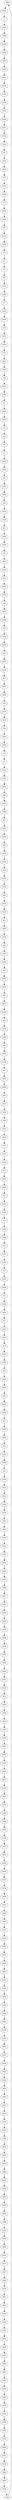 strict digraph { 
5572787510548305231[label=5455]
5730196077672207696[label=5456]
5572787510548305231->5730196077672207696
6423250511862240591[label=5455]
17617850681738859856[label=5456]
6423250511862240591->17617850681738859856
10090189560781018448[label=5456]
102312237137071996[label=3964]
10090189560781018448->102312237137071996
102312237137071996[label=3964]
4095131955413194063[label=5455]
102312237137071996->4095131955413194063
487671421786330447[label=5455]
10090189560781018448[label=5456]
487671421786330447->10090189560781018448
15966774238499378511[label=5455]
18326335086584337744[label=5456]
15966774238499378511->18326335086584337744
15887199304936396112[label=5456]
15898959234630881149[label=3965]
15887199304936396112->15898959234630881149
13538926099055973712[label=5456]
10339178285329878902[label=3958]
13538926099055973712->10339178285329878902
16345710458475976016[label=5456]
5964141464519643003[label=3963]
16345710458475976016->5964141464519643003
10796030937242210174[label=3966]
18112109157308503375[label=5455]
10796030937242210174->18112109157308503375
5964141464519643003[label=3963]
6423250511862240591[label=5455]
5964141464519643003->6423250511862240591
1547086050926335312[label=5456]
10796030937242210174[label=3966]
1547086050926335312->10796030937242210174
12321409398709884239[label=5455]
7882039714466305360[label=5456]
12321409398709884239->7882039714466305360
7352677045258489720[label=3960]
11132373601474516303[label=5455]
7352677045258489720->11132373601474516303
18285379678601154432[label=3968]
1879489306720015695[label=5455]
18285379678601154432->1879489306720015695
11267867828103222608[label=5456]
18285379678601154432[label=3968]
11267867828103222608->18285379678601154432
11446746386983228751[label=5455]
11267867828103222608[label=5456]
11446746386983228751->11267867828103222608
12041016504646963059[label=3955]
11446746386983228751[label=5455]
12041016504646963059->11446746386983228751
18204850197144606032[label=5456]
9543148844817518465[label=3969]
18204850197144606032->9543148844817518465
14683800711841779570[label=3954]
4356598706703373647[label=5455]
14683800711841779570->4356598706703373647
12590384023423094658[label=3970]
4040215060443370831[label=5455]
12590384023423094658->4040215060443370831
8132590295278490960[label=5456]
12590384023423094658[label=3970]
8132590295278490960->12590384023423094658
2721412160698127695[label=5455]
8132590295278490960[label=5456]
2721412160698127695->8132590295278490960
2212922938049367914[label=3946]
10226449979506234703[label=5455]
2212922938049367914->10226449979506234703
3353010260036228431[label=5455]
12033233349590455632[label=5456]
3353010260036228431->12033233349590455632
815765270590199119[label=5455]
17513569425526560080[label=5456]
815765270590199119->17513569425526560080
17244126086730289000[label=3944]
815765270590199119[label=5455]
17244126086730289000->815765270590199119
12341070818381731152[label=5456]
17244126086730289000[label=3944]
12341070818381731152->17244126086730289000
16549432714492581199[label=5455]
12341070818381731152[label=5456]
16549432714492581199->12341070818381731152
16010650211332592976[label=5456]
1973393921912934247[label=3943]
16010650211332592976->1973393921912934247
13477576799066723663[label=5455]
4079165779540514128[label=5456]
13477576799066723663->4079165779540514128
13806716833201721189[label=3941]
13477576799066723663[label=5455]
13806716833201721189->13477576799066723663
5104089042452550991[label=5455]
15454296812279502160[label=5456]
5104089042452550991->15454296812279502160
13127753216062197621[label=3957]
2397902304711218511[label=5455]
13127753216062197621->2397902304711218511
10159322032959065956[label=3940]
5104089042452550991[label=5455]
10159322032959065956->5104089042452550991
14833731904097949007[label=5455]
13321756351931159888[label=5456]
14833731904097949007->13321756351931159888
13976698723807203170[label=3938]
7550969569254643023[label=5455]
13976698723807203170->7550969569254643023
1591658736169717600[label=3936]
9452655468717610319[label=5455]
1591658736169717600->9452655468717610319
138193424712929151[label=3967]
15658302729448920399[label=5455]
138193424712929151->15658302729448920399
2316809821741192528[label=5456]
1591658736169717600[label=3936]
2316809821741192528->1591658736169717600
17493934445650579295[label=3935]
4288892180807750991[label=5455]
17493934445650579295->4288892180807750991
11840110003405657423[label=5455]
15887199304936396112[label=5456]
11840110003405657423->15887199304936396112
16502293318104978768[label=5456]
17493934445650579295[label=3935]
16502293318104978768->17493934445650579295
6394027837815067983[label=5455]
16502293318104978768[label=5456]
6394027837815067983->16502293318104978768
6338649294003836240[label=5456]
16067121154294746974[label=3934]
6338649294003836240->16067121154294746974
2397902304711218511[label=5455]
1547086050926335312[label=5456]
2397902304711218511->1547086050926335312
15247630231604630864[label=5456]
10159322032959065956[label=3940]
15247630231604630864->10159322032959065956
9650131089956476240[label=5456]
9420042313156333405[label=3933]
9650131089956476240->9420042313156333405
3849646768795489615[label=5455]
9650131089956476240[label=5456]
3849646768795489615->9650131089956476240
361733651966006608[label=5456]
8283016297827209052[label=3932]
361733651966006608->8283016297827209052
15683240280204578651[label=3931]
12341736508233291087[label=5455]
15683240280204578651->12341736508233291087
3086251043855209808[label=5456]
15683240280204578651[label=3931]
3086251043855209808->15683240280204578651
12840385874928801104[label=5456]
12041016504646963059[label=3955]
12840385874928801104->12041016504646963059
4356598706703373647[label=5455]
18204850197144606032[label=5456]
4356598706703373647->18204850197144606032
12341736508233291087[label=5455]
361733651966006608[label=5456]
12341736508233291087->361733651966006608
9865581046251459919[label=5455]
3086251043855209808[label=5456]
9865581046251459919->3086251043855209808
13858598393151950682[label=3930]
9865581046251459919[label=5455]
13858598393151950682->9865581046251459919
566540490322546521[label=3929]
8778904430022169935[label=5455]
566540490322546521->8778904430022169935
5851848758546994511[label=5455]
2536593211053774160[label=5456]
5851848758546994511->2536593211053774160
1273162193623520592[label=5456]
14270310114147241815[label=3927]
1273162193623520592->14270310114147241815
16588633649781478736[label=5456]
17232716317108670294[label=3926]
16588633649781478736->17232716317108670294
3052510854513366351[label=5455]
16588633649781478736[label=5456]
3052510854513366351->16588633649781478736
9741562456823893845[label=3925]
3052510854513366351[label=5455]
9741562456823893845->3052510854513366351
15427247722420966735[label=5455]
6338649294003836240[label=5456]
15427247722420966735->6338649294003836240
892821914479695184[label=5456]
9741562456823893845[label=3925]
892821914479695184->9741562456823893845
5280664833123094356[label=3924]
45265042655483215[label=5455]
5280664833123094356->45265042655483215
17153425285176956240[label=5456]
5280664833123094356[label=3924]
17153425285176956240->5280664833123094356
16296923357979809103[label=5455]
17153425285176956240[label=5456]
16296923357979809103->17153425285176956240
8707699369805156179[label=3923]
16296923357979809103[label=5455]
8707699369805156179->16296923357979809103
7882039714466305360[label=5456]
138193424712929151[label=3967]
7882039714466305360->138193424712929151
10226449979506234703[label=5455]
6802661454551651664[label=5456]
10226449979506234703->6802661454551651664
7550969569254643023[label=5455]
10742446796387849552[label=5456]
7550969569254643023->10742446796387849552
13321756351931159888[label=5456]
13976698723807203170[label=3938]
13321756351931159888->13976698723807203170
16376814564342961488[label=5456]
8707699369805156179[label=3923]
16376814564342961488->8707699369805156179
9452655468717610319[label=5455]
8119739435288302928[label=5456]
9452655468717610319->8119739435288302928
6249772595136102723[label=323]
15574065226597078351[label=5455]
6249772595136102723->15574065226597078351
3636773732732436802[label=322]
10035172597337101647[label=5455]
3636773732732436802->10035172597337101647
1973393921912934247[label=3943]
16549432714492581199[label=5455]
1973393921912934247->16549432714492581199
1597191070640313679[label=5455]
14657283600902722896[label=5456]
1597191070640313679->14657283600902722896
9288259041323455824[label=5456]
12646429292153733441[label=321]
9288259041323455824->12646429292153733441
4585341243149456719[label=5455]
9288259041323455824[label=5456]
4585341243149456719->9288259041323455824
6561529496426709098[label=106]
9161465902993577295[label=5455]
6561529496426709098->9161465902993577295
12613068464357179497[label=105]
5463219080808305999[label=5455]
12613068464357179497->5463219080808305999
5196448294075438415[label=5455]
12840385874928801104[label=5456]
5196448294075438415->12840385874928801104
16961254210559350095[label=5455]
16010650211332592976[label=5456]
16961254210559350095->16010650211332592976
559087167253189967[label=5455]
13501301390909183312[label=5456]
559087167253189967->13501301390909183312
8119739435288302928[label=5456]
7357056125165703009[label=3937]
8119739435288302928->7357056125165703009
5875419126702609743[label=5455]
12285256202181088592[label=5456]
5875419126702609743->12285256202181088592
12650945677858248015[label=5455]
16729338337424774480[label=5456]
12650945677858248015->16729338337424774480
10926923265256259687[label=103]
12466754141354661199[label=5455]
10926923265256259687->12466754141354661199
7528007948156212540[label=5436]
14510492708267693373[label=5437]
7528007948156212540->14510492708267693373
16755415995887064399[label=5455]
11856692433985541456[label=5456]
16755415995887064399->11856692433985541456
11565692529748284752[label=5456]
17541718533733286009[label=121]
11565692529748284752->17541718533733286009
1879489306720015695[label=5455]
317856485138175312[label=5456]
1879489306720015695->317856485138175312
571142444646733136[label=5456]
11866706223226617956[label=100]
571142444646733136->11866706223226617956
17044294903512110416[label=5456]
16451776290691547442[label=306]
17044294903512110416->16451776290691547442
10742446796387849552[label=5456]
5734952006599118691[label=3939]
10742446796387849552->5734952006599118691
16714913337615914320[label=5456]
6249772595136102723[label=323]
16714913337615914320->6249772595136102723
12936502724647911725[label=301]
15748402149593781583[label=5455]
12936502724647911725->15748402149593781583
4706739941130043489[label=97]
5132475404660577615[label=5455]
4706739941130043489->5132475404660577615
7012621725298660688[label=5456]
5680272026256998515[label=115]
7012621725298660688->5680272026256998515
16319899294138570063[label=5455]
15247630231604630864[label=5456]
16319899294138570063->15247630231604630864
4199928891052463439[label=5455]
164102419701765456[label=5456]
4199928891052463439->164102419701765456
6802661454551651664[label=5456]
13734462048632377201[label=3953]
6802661454551651664->13734462048632377201
14270310114147241815[label=3927]
16807605827156251983[label=5455]
14270310114147241815->16807605827156251983
17541718533733286009[label=121]
4199928891052463439[label=5455]
17541718533733286009->4199928891052463439
9511846843907249487[label=5455]
11565692529748284752[label=5456]
9511846843907249487->11565692529748284752
2075486462731425103[label=5455]
14749828184635807056[label=5456]
2075486462731425103->14749828184635807056
17728488047046104399[label=5455]
5699368382868428112[label=5456]
17728488047046104399->5699368382868428112
4468915326932811898[label=122]
18441591972694524027[label=123]
4468915326932811898->18441591972694524027
6282044494105482576[label=5456]
13127753216062197621[label=3957]
6282044494105482576->13127753216062197621
17936973743922812242[label=5458]
3015855000787948883[label=5459]
17936973743922812242->3015855000787948883
9420042313156333405[label=3933]
15427247722420966735[label=5455]
9420042313156333405->15427247722420966735
10824459841085576528[label=5456]
15912606789479759973[label=101]
10824459841085576528->15912606789479759973
4458546386817717583[label=5455]
16439160949507954000[label=5456]
4458546386817717583->16439160949507954000
4633096507709396280[label=5432]
2131192437616743735[label=5431]
4633096507709396280->2131192437616743735
45265042655483215[label=5455]
892821914479695184[label=5456]
45265042655483215->892821914479695184
3444686908131186000[label=5456]
2826933936517480552[label=104]
3444686908131186000->2826933936517480552
15454296812279502160[label=5456]
13806716833201721189[label=3941]
15454296812279502160->13806716833201721189
15315116563034346831[label=5455]
10824459841085576528[label=5456]
15315116563034346831->10824459841085576528
5351806121662943064[label=3928]
5851848758546994511[label=5455]
5351806121662943064->5851848758546994511
16281137132618973345[label=161]
4706739941130043489[label=97]
16281137132618973345->4706739941130043489
164102419701765456[label=5456]
4468915326932811898[label=122]
164102419701765456->4468915326932811898
4095131955413194063[label=5455]
5884853099763799376[label=5456]
4095131955413194063->5884853099763799376
3151412187367014518[label=118]
4458546386817717583[label=5455]
3151412187367014518->4458546386817717583
18317669319952242000[label=5456]
3151412187367014518[label=118]
18317669319952242000->3151412187367014518
5677608184494620975[label=303]
14877066260057494863[label=5455]
5677608184494620975->14877066260057494863
2665808023694284112[label=5456]
7317206241748779326[label=318]
2665808023694284112->7317206241748779326
5132475404660577615[label=5455]
12457802768079328592[label=5456]
5132475404660577615->12457802768079328592
12331797992510783590[label=102]
12650945677858248015[label=5455]
12331797992510783590->12650945677858248015
2131192437616743735[label=5431]
7528007948156212540[label=5436]
2131192437616743735->7528007948156212540
16603228451113735503[label=5455]
571142444646733136[label=5456]
16603228451113735503->571142444646733136
7266132809889682753[label=5441]
5283520844575741250[label=5442]
7266132809889682753->5283520844575741250
3316851497288406352[label=5456]
13858598393151950682[label=3930]
3316851497288406352->13858598393151950682
14749828184635807056[label=5456]
9353670293719679288[label=312]
14749828184635807056->9353670293719679288
11673760980713018686[label=5438]
2177322628350285119[label=5439]
11673760980713018686->2177322628350285119
9365986048053022566[label=3942]
16961254210559350095[label=5455]
9365986048053022566->16961254210559350095
15308904021695993168[label=5456]
6561529496426709098[label=106]
15308904021695993168->6561529496426709098
3143253948560507185[label=305]
4151245952177476943[label=5455]
3143253948560507185->4151245952177476943
3569693992898205008[label=5456]
10209218974404641084[label=316]
3569693992898205008->10209218974404641084
10537779969590755423[label=95]
17877850804685439072[label=96]
10537779969590755423->17877850804685439072
5730196077672207696[label=5456]
0[label=0]
5730196077672207696->0
2177322628350285119[label=5439]
4404390654545958208[label=5440]
2177322628350285119->4404390654545958208
17877850804685439072[label=96]
10694847056750253391[label=5455]
17877850804685439072->10694847056750253391
806011374055789903[label=5455]
3569693992898205008[label=5456]
806011374055789903->3569693992898205008
3783855536262681923[label=5443]
11588996687277523038[label=94]
3783855536262681923->11588996687277523038
13690002445578604409[label=3961]
5572787510548305231[label=5455]
13690002445578604409->5572787510548305231
13774585976664560975[label=5455]
727560819976508752[label=5456]
13774585976664560975->727560819976508752
8216709291368320887[label=3959]
487671421786330447[label=5455]
8216709291368320887->487671421786330447
13778854061713462607[label=5455]
25120198569170256[label=5456]
13778854061713462607->25120198569170256
11866706223226617956[label=100]
15315116563034346831[label=5455]
11866706223226617956->15315116563034346831
2826933936517480552[label=104]
5875419126702609743[label=5455]
2826933936517480552->5875419126702609743
9161465902993577295[label=5455]
8788971854792430928[label=5456]
9161465902993577295->8788971854792430928
6295738726670734672[label=5456]
11566024839972454508[label=108]
6295738726670734672->11566024839972454508
5463219080808305999[label=5455]
15308904021695993168[label=5456]
5463219080808305999->15308904021695993168
5884853099763799376[label=5456]
7352677045258489720[label=3960]
5884853099763799376->7352677045258489720
4040215060443370831[label=5455]
14949481311393224016[label=5456]
4040215060443370831->14949481311393224016
14791837891074523203[label=67]
10537779969590755423[label=95]
14791837891074523203->10537779969590755423
5283520844575741250[label=5442]
3783855536262681923[label=5443]
5283520844575741250->3783855536262681923
17535051911258379599[label=5455]
7012621725298660688[label=5456]
17535051911258379599->7012621725298660688
17795338341123298640[label=5456]
6183625017772802162[label=114]
17795338341123298640->6183625017772802162
5629188209215346007[label=5463]
4633096507709396280[label=5432]
5629188209215346007->4633096507709396280
13874828335751694766[label=2478]
17936973743922812242[label=5458]
13874828335751694766->17936973743922812242
8767059249482891561[label=297]
12125122933584631119[label=5455]
8767059249482891561->12125122933584631119
13055990638982136121[label=313]
10041126323941872975[label=5455]
13055990638982136121->10041126323941872975
14510492708267693373[label=5437]
11673760980713018686[label=5438]
14510492708267693373->11673760980713018686
16033736274657738851[label=99]
16603228451113735503[label=5455]
16033736274657738851->16603228451113735503
12285256202181088592[label=5456]
12613068464357179497[label=105]
12285256202181088592->12613068464357179497
11132373601474516303[label=5455]
16345710458475976016[label=5456]
11132373601474516303->16345710458475976016
9404638829496565880[label=120]
9511846843907249487[label=5455]
9404638829496565880->9511846843907249487
3015855000787948883[label=5459]
16176453622657389906[label=5458]
3015855000787948883->16176453622657389906
12466754141354661199[label=5455]
3444686908131186000[label=5456]
12466754141354661199->3444686908131186000
8865163316180746357[label=117]
14531090778724046159[label=5455]
8865163316180746357->14531090778724046159
11588996687277523038[label=94]
13778854061713462607[label=5455]
11588996687277523038->13778854061713462607
5699368382868428112[label=5456]
9404638829496565880[label=120]
5699368382868428112->9404638829496565880
14657283600902722896[label=5456]
3636773732732436802[label=322]
14657283600902722896->3636773732732436802
9826360976833320272[label=5456]
17601112773212700979[label=307]
9826360976833320272->17601112773212700979
18417297808000090224[label=112]
17036455419925697871[label=5455]
18417297808000090224->17036455419925697871
2536593211053774160[label=5456]
566540490322546521[label=3929]
2536593211053774160->566540490322546521
15912606789479759973[label=101]
12691771102942139727[label=5455]
15912606789479759973->12691771102942139727
8283016297827209052[label=3932]
3849646768795489615[label=5455]
8283016297827209052->3849646768795489615
11049147584882344255[label=319]
13152432931325416783[label=5455]
11049147584882344255->13152432931325416783
10694847056750253391[label=5455]
11253976379064128848[label=5456]
10694847056750253391->11253976379064128848
11856692433985541456[label=5456]
3143253948560507185[label=305]
11856692433985541456->3143253948560507185
12033233349590455632[label=5456]
2212922938049367914[label=3946]
12033233349590455632->2212922938049367914
16176453622657389906[label=5458]
5629188209215346007[label=5463]
16176453622657389906->5629188209215346007
17617850681738859856[label=5456]
13690002445578604409[label=3961]
17617850681738859856->13690002445578604409
5734952006599118691[label=3939]
16319899294138570063[label=5455]
5734952006599118691->16319899294138570063
10209218974404641084[label=316]
12243246225148024143[label=5455]
10209218974404641084->12243246225148024143
17036455419925697871[label=5455]
17570181002821178704[label=5456]
17036455419925697871->17570181002821178704
17570181002821178704[label=5456]
4585840279637917809[label=113]
17570181002821178704->4585840279637917809
4585840279637917809[label=113]
12462416825663427919[label=5455]
4585840279637917809->12462416825663427919
8778904430022169935[label=5455]
3316851497288406352[label=5456]
8778904430022169935->3316851497288406352
12457802768079328592[label=5456]
16033736274657738851[label=99]
12457802768079328592->16033736274657738851
7317206241748779326[label=318]
15494747565864981839[label=5455]
7317206241748779326->15494747565864981839
12462416825663427919[label=5455]
17795338341123298640[label=5456]
12462416825663427919->17795338341123298640
10969338163237683319[label=119]
17728488047046104399[label=5455]
10969338163237683319->17728488047046104399
11736173581471389007[label=5455]
1025161118235170128[label=5456]
11736173581471389007->1025161118235170128
13152432931325416783[label=5455]
14272278055267538256[label=5456]
13152432931325416783->14272278055267538256
4288892180807750991[label=5455]
2316809821741192528[label=5456]
4288892180807750991->2316809821741192528
4529247879327847759[label=5455]
12294652220553368912[label=5456]
4529247879327847759->12294652220553368912
3588567303237730371[label=67]
12620329175297234244[label=5444]
3588567303237730371->12620329175297234244
17587849652224983360[label=320]
4585341243149456719[label=5455]
17587849652224983360->4585341243149456719
939919795689423162[label=314]
573408031341221199[label=5455]
939919795689423162->573408031341221199
12989361200691216684[label=300]
3476080993070683471[label=5455]
12989361200691216684->3476080993070683471
14531090778724046159[label=5455]
18317669319952242000[label=5456]
14531090778724046159->18317669319952242000
8788971854792430928[label=5456]
2971426948574937195[label=107]
8788971854792430928->2971426948574937195
17588098128964419901[label=317]
13917380075758097743[label=5455]
17588098128964419901->13917380075758097743
2971426948574937195[label=107]
7342532134853875023[label=5455]
2971426948574937195->7342532134853875023
18441591972694524027[label=123]
16281137132618973345[label=161]
18441591972694524027->16281137132618973345
14877066260057494863[label=5455]
4583636553430144336[label=5456]
14877066260057494863->4583636553430144336
11566024839972454508[label=108]
11736173581471389007[label=5455]
11566024839972454508->11736173581471389007
16807605827156251983[label=5455]
10293915501863441744[label=5456]
16807605827156251983->10293915501863441744
16729338337424774480[label=5456]
10926923265256259687[label=103]
16729338337424774480->10926923265256259687
1025161118235170128[label=5456]
8523041889442136173[label=109]
1025161118235170128->8523041889442136173
8523041889442136173[label=109]
14560654859708601679[label=5455]
8523041889442136173->14560654859708601679
14560654859708601679[label=5455]
1042366035669620048[label=5456]
14560654859708601679->1042366035669620048
1042366035669620048[label=5456]
12199118137690095726[label=110]
1042366035669620048->12199118137690095726
4105023449690608976[label=5456]
12331797992510783590[label=102]
4105023449690608976->12331797992510783590
17601112773212700979[label=307]
16412879769780426063[label=5455]
17601112773212700979->16412879769780426063
8200368624361079082[label=298]
827848516776957263[label=5455]
8200368624361079082->827848516776957263
12199118137690095726[label=110]
3588567303237730371[label=67]
12199118137690095726->3588567303237730371
15898959234630881149[label=3965]
15966774238499378511[label=5455]
15898959234630881149->15966774238499378511
12620329175297234244[label=5444]
16711026881807062351[label=5455]
12620329175297234244->16711026881807062351
16711026881807062351[label=5455]
14183399762952394064[label=5456]
16711026881807062351->14183399762952394064
14949481311393224016[label=5456]
14683800711841779570[label=3954]
14949481311393224016->14683800711841779570
6865162385517773096[label=296]
14327708323341604175[label=5455]
6865162385517773096->14327708323341604175
14183399762952394064[label=5456]
6865162385517773096[label=296]
14183399762952394064->6865162385517773096
9543148844817518465[label=3969]
5196448294075438415[label=5455]
9543148844817518465->5196448294075438415
17513569425526560080[label=5456]
9380975565523980137[label=3945]
17513569425526560080->9380975565523980137
12646429292153733441[label=321]
1597191070640313679[label=5455]
12646429292153733441->1597191070640313679
12294652220553368912[label=5456]
13421755963779776821[label=309]
12294652220553368912->13421755963779776821
18326335086584337744[label=5456]
8216709291368320887[label=3959]
18326335086584337744->8216709291368320887
7357056125165703009[label=3937]
14833731904097949007[label=5455]
7357056125165703009->14833731904097949007
14327708323341604175[label=5455]
8229164649207371088[label=5456]
14327708323341604175->8229164649207371088
7342532134853875023[label=5455]
6295738726670734672[label=5456]
7342532134853875023->6295738726670734672
8229164649207371088[label=5456]
8767059249482891561[label=297]
8229164649207371088->8767059249482891561
13734462048632377201[label=3953]
2721412160698127695[label=5455]
13734462048632377201->2721412160698127695
4583636553430144336[label=5456]
9374628626013159728[label=304]
4583636553430144336->9374628626013159728
12125122933584631119[label=5455]
16036782935495873872[label=5456]
12125122933584631119->16036782935495873872
16036782935495873872[label=5456]
8200368624361079082[label=298]
16036782935495873872->8200368624361079082
18112109157308503375[label=5455]
13538926099055973712[label=5456]
18112109157308503375->13538926099055973712
17829437576883148112[label=5456]
8825794065437360438[label=310]
17829437576883148112->8825794065437360438
10339178285329878902[label=3958]
11840110003405657423[label=5455]
10339178285329878902->11840110003405657423
827848516776957263[label=5455]
807267200998643024[label=5456]
827848516776957263->807267200998643024
15328178284447858987[label=299]
16996262360088122703[label=5455]
15328178284447858987->16996262360088122703
16996262360088122703[label=5455]
4732626821440017744[label=5456]
16996262360088122703->4732626821440017744
3476080993070683471[label=5455]
11857702820742239568[label=5456]
3476080993070683471->11857702820742239568
15574065226597078351[label=5455]
16376814564342961488[label=5456]
15574065226597078351->16376814564342961488
8846552149175632174[label=302]
559087167253189967[label=5455]
8846552149175632174->559087167253189967
16439160949507954000[label=5456]
10969338163237683319[label=119]
16439160949507954000->10969338163237683319
9374628626013159728[label=304]
16755415995887064399[label=5455]
9374628626013159728->16755415995887064399
2037130411932194127[label=5455]
1273162193623520592[label=5456]
2037130411932194127->1273162193623520592
14272278055267538256[label=5456]
17587849652224983360[label=320]
14272278055267538256->17587849652224983360
0[label=0]
13874828335751694766[label=2478]
0->13874828335751694766
4404390654545958208[label=5440]
7266132809889682753[label=5441]
4404390654545958208->7266132809889682753
4151245952177476943[label=5455]
17044294903512110416[label=5456]
4151245952177476943->17044294903512110416
15748402149593781583[label=5455]
6169635385905190224[label=5456]
15748402149593781583->6169635385905190224
16451776290691547442[label=306]
11708727709673919823[label=5455]
16451776290691547442->11708727709673919823
15658302729448920399[label=5455]
6282044494105482576[label=5456]
15658302729448920399->6282044494105482576
16067121154294746974[label=3934]
6394027837815067983[label=5455]
16067121154294746974->6394027837815067983
11708727709673919823[label=5455]
9826360976833320272[label=5456]
11708727709673919823->9826360976833320272
16412879769780426063[label=5455]
481783536957461840[label=5456]
16412879769780426063->481783536957461840
573408031341221199[label=5455]
576342133954909520[label=5456]
573408031341221199->576342133954909520
11857702820742239568[label=5456]
12936502724647911725[label=301]
11857702820742239568->12936502724647911725
11253976379064128848[label=5456]
8865163316180746357[label=117]
11253976379064128848->8865163316180746357
481783536957461840[label=5456]
13736587928547688756[label=308]
481783536957461840->13736587928547688756
9380975565523980137[label=3945]
3353010260036228431[label=5455]
9380975565523980137->3353010260036228431
4079165779540514128[label=5456]
9365986048053022566[label=3942]
4079165779540514128->9365986048053022566
13736587928547688756[label=308]
4529247879327847759[label=5455]
13736587928547688756->4529247879327847759
13421755963779776821[label=309]
13096519741384234319[label=5455]
13421755963779776821->13096519741384234319
13096519741384234319[label=5455]
17829437576883148112[label=5456]
13096519741384234319->17829437576883148112
6183625017772802162[label=114]
17535051911258379599[label=5455]
6183625017772802162->17535051911258379599
8825794065437360438[label=310]
13774585976664560975[label=5455]
8825794065437360438->13774585976664560975
317856485138175312[label=5456]
4323266607984742260[label=3956]
317856485138175312->4323266607984742260
13501301390909183312[label=5456]
5677608184494620975[label=303]
13501301390909183312->5677608184494620975
5680272026256998515[label=115]
14791837891074523203[label=67]
5680272026256998515->14791837891074523203
807267200998643024[label=5456]
15328178284447858987[label=299]
807267200998643024->15328178284447858987
727560819976508752[label=5456]
5366918359209673015[label=311]
727560819976508752->5366918359209673015
16728108924544155963[label=315]
806011374055789903[label=5455]
16728108924544155963->806011374055789903
5366918359209673015[label=311]
2075486462731425103[label=5455]
5366918359209673015->2075486462731425103
9353670293719679288[label=312]
15160132367543113039[label=5455]
9353670293719679288->15160132367543113039
17232716317108670294[label=3926]
2037130411932194127[label=5455]
17232716317108670294->2037130411932194127
4732626821440017744[label=5456]
12989361200691216684[label=300]
4732626821440017744->12989361200691216684
15160132367543113039[label=5455]
2415867396944631120[label=5456]
15160132367543113039->2415867396944631120
2415867396944631120[label=5456]
13055990638982136121[label=313]
2415867396944631120->13055990638982136121
12281784979576788304[label=5456]
939919795689423162[label=314]
12281784979576788304->939919795689423162
6169635385905190224[label=5456]
8846552149175632174[label=302]
6169635385905190224->8846552149175632174
576342133954909520[label=5456]
16728108924544155963[label=315]
576342133954909520->16728108924544155963
12243246225148024143[label=5455]
10711280967472715088[label=5456]
12243246225148024143->10711280967472715088
10293915501863441744[label=5456]
5351806121662943064[label=3928]
10293915501863441744->5351806121662943064
12691771102942139727[label=5455]
4105023449690608976[label=5456]
12691771102942139727->4105023449690608976
10711280967472715088[label=5456]
17588098128964419901[label=317]
10711280967472715088->17588098128964419901
10035172597337101647[label=5455]
16714913337615914320[label=5456]
10035172597337101647->16714913337615914320
25120198569170256[label=5456]
18417297808000090224[label=112]
25120198569170256->18417297808000090224
10041126323941872975[label=5455]
12281784979576788304[label=5456]
10041126323941872975->12281784979576788304
13917380075758097743[label=5455]
2665808023694284112[label=5456]
13917380075758097743->2665808023694284112
4323266607984742260[label=3956]
12321409398709884239[label=5455]
4323266607984742260->12321409398709884239
15494747565864981839[label=5455]
10926432599639397712[label=5456]
15494747565864981839->10926432599639397712
10926432599639397712[label=5456]
11049147584882344255[label=319]
10926432599639397712->11049147584882344255
}